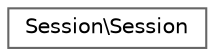digraph "Graphical Class Hierarchy"
{
 // LATEX_PDF_SIZE
  bgcolor="transparent";
  edge [fontname=Helvetica,fontsize=10,labelfontname=Helvetica,labelfontsize=10];
  node [fontname=Helvetica,fontsize=10,shape=box,height=0.2,width=0.4];
  rankdir="LR";
  Node0 [id="Node000000",label="Session\\Session",height=0.2,width=0.4,color="grey40", fillcolor="white", style="filled",URL="$classSession_1_1Session.html",tooltip=" "];
}
